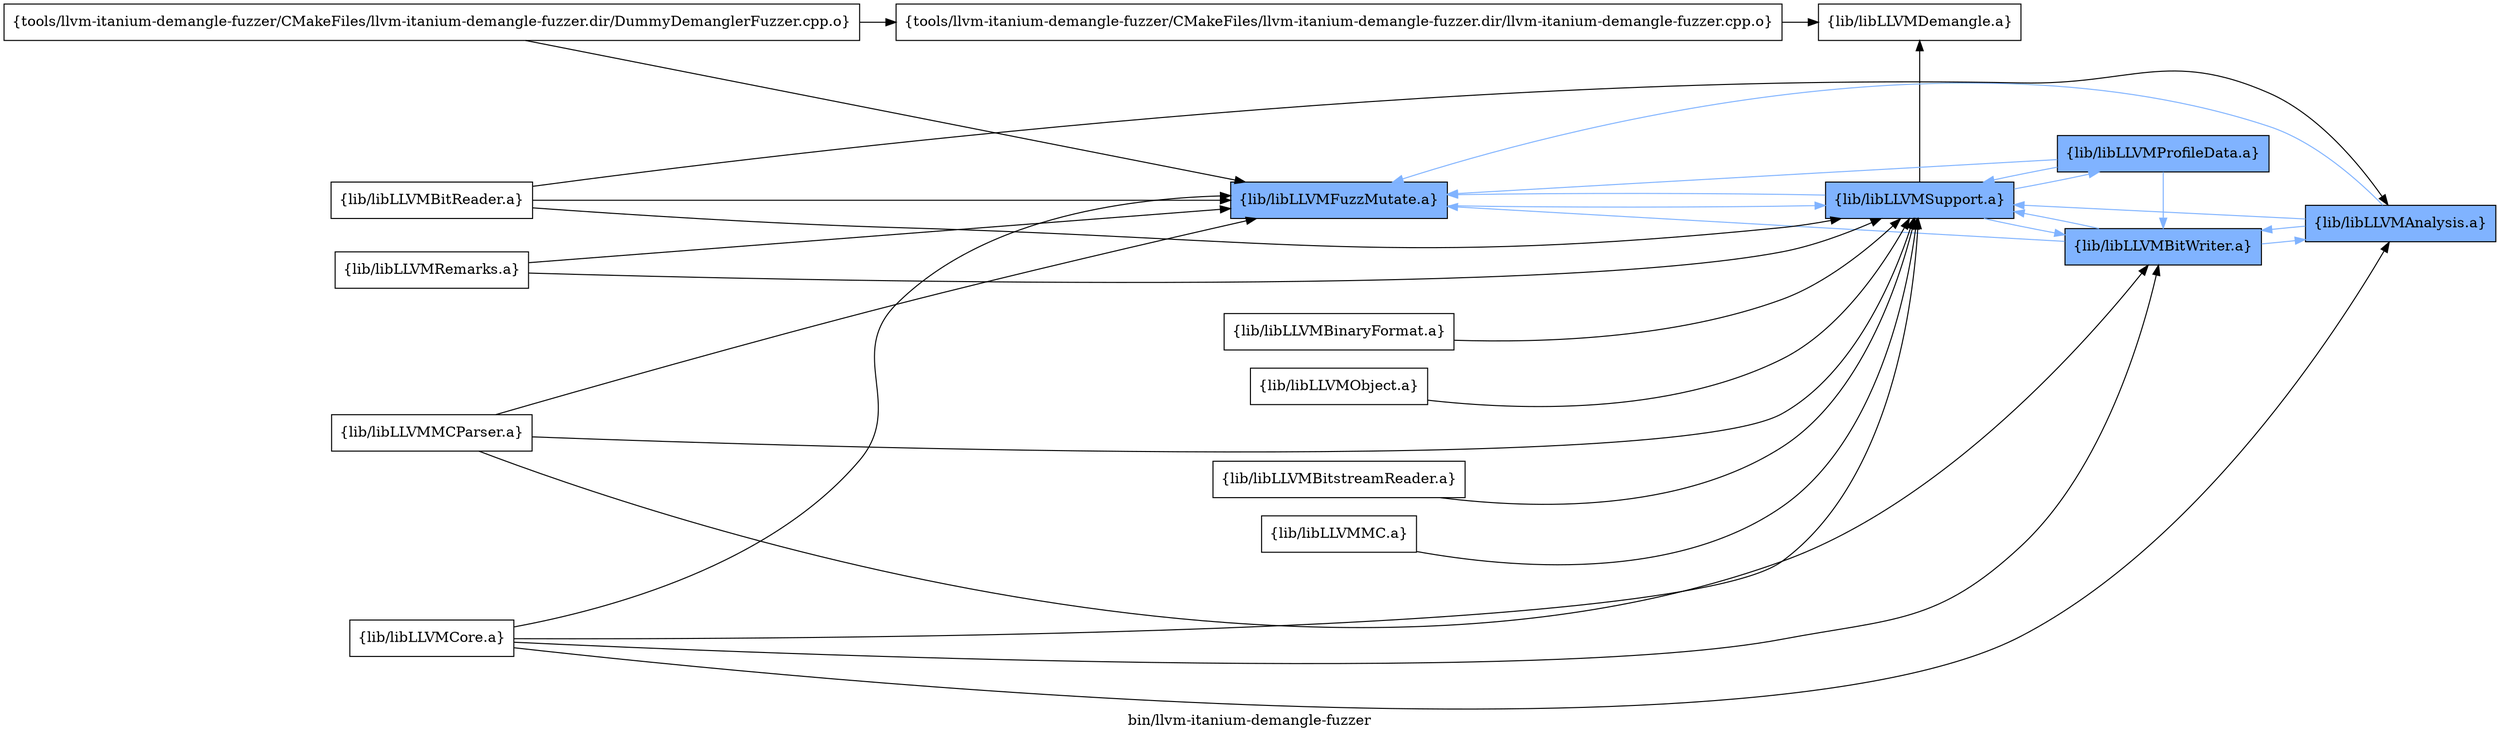 digraph "bin/llvm-itanium-demangle-fuzzer" {
	label="bin/llvm-itanium-demangle-fuzzer";
	rankdir=LR;
	{ rank=same; Node0x560754d8fe08;  }
	{ rank=same; Node0x560754d902b8; Node0x560754d8ba88;  }
	{ rank=same; Node0x560754d8bf88; Node0x560754d8e008;  }
	{ rank=same; Node0x560754d8e508; Node0x560754d8f688;  }

	Node0x560754d8fe08 [shape=record,shape=box,group=0,label="{tools/llvm-itanium-demangle-fuzzer/CMakeFiles/llvm-itanium-demangle-fuzzer.dir/DummyDemanglerFuzzer.cpp.o}"];
	Node0x560754d8fe08 -> Node0x560754d902b8;
	Node0x560754d8fe08 -> Node0x560754d8ba88;
	Node0x560754d902b8 [shape=record,shape=box,group=0,label="{tools/llvm-itanium-demangle-fuzzer/CMakeFiles/llvm-itanium-demangle-fuzzer.dir/llvm-itanium-demangle-fuzzer.cpp.o}"];
	Node0x560754d902b8 -> Node0x560754d8bf88;
	Node0x560754d8ba88 [shape=record,shape=box,group=1,style=filled,fillcolor="0.600000 0.5 1",label="{lib/libLLVMFuzzMutate.a}"];
	Node0x560754d8ba88 -> Node0x560754d8e008[color="0.600000 0.5 1"];
	Node0x560754d8bf88 [shape=record,shape=box,group=0,label="{lib/libLLVMDemangle.a}"];
	Node0x560754d8e008 [shape=record,shape=box,group=1,style=filled,fillcolor="0.600000 0.5 1",label="{lib/libLLVMSupport.a}"];
	Node0x560754d8e008 -> Node0x560754d8ba88[color="0.600000 0.5 1"];
	Node0x560754d8e008 -> Node0x560754d8e508[color="0.600000 0.5 1"];
	Node0x560754d8e008 -> Node0x560754d8bf88;
	Node0x560754d8e008 -> Node0x560754d8f688[color="0.600000 0.5 1"];
	Node0x560754d8e508 [shape=record,shape=box,group=1,style=filled,fillcolor="0.600000 0.5 1",label="{lib/libLLVMBitWriter.a}"];
	Node0x560754d8e508 -> Node0x560754d8ba88[color="0.600000 0.5 1"];
	Node0x560754d8e508 -> Node0x560754d8e008[color="0.600000 0.5 1"];
	Node0x560754d8e508 -> Node0x560754d8db08[color="0.600000 0.5 1"];
	Node0x560754d8db08 [shape=record,shape=box,group=1,style=filled,fillcolor="0.600000 0.5 1",label="{lib/libLLVMAnalysis.a}"];
	Node0x560754d8db08 -> Node0x560754d8e008[color="0.600000 0.5 1"];
	Node0x560754d8db08 -> Node0x560754d8ba88[color="0.600000 0.5 1"];
	Node0x560754d8db08 -> Node0x560754d8e508[color="0.600000 0.5 1"];
	Node0x560754d90a88 [shape=record,shape=box,group=0,label="{lib/libLLVMObject.a}"];
	Node0x560754d90a88 -> Node0x560754d8e008;
	Node0x560754d90f88 [shape=record,shape=box,group=0,label="{lib/libLLVMBitReader.a}"];
	Node0x560754d90f88 -> Node0x560754d8ba88;
	Node0x560754d90f88 -> Node0x560754d8e008;
	Node0x560754d90f88 -> Node0x560754d8db08;
	Node0x560754d91578 [shape=record,shape=box,group=0,label="{lib/libLLVMMCParser.a}"];
	Node0x560754d91578 -> Node0x560754d8ba88;
	Node0x560754d91578 -> Node0x560754d8e008;
	Node0x560754d91578 -> Node0x560754d8e508;
	Node0x560754d8f688 [shape=record,shape=box,group=1,style=filled,fillcolor="0.600000 0.5 1",label="{lib/libLLVMProfileData.a}"];
	Node0x560754d8f688 -> Node0x560754d8ba88[color="0.600000 0.5 1"];
	Node0x560754d8f688 -> Node0x560754d8e008[color="0.600000 0.5 1"];
	Node0x560754d8f688 -> Node0x560754d8e508[color="0.600000 0.5 1"];
	Node0x560754d8f4a8 [shape=record,shape=box,group=0,label="{lib/libLLVMCore.a}"];
	Node0x560754d8f4a8 -> Node0x560754d8e008;
	Node0x560754d8f4a8 -> Node0x560754d8ba88;
	Node0x560754d8f4a8 -> Node0x560754d8db08;
	Node0x560754d8f4a8 -> Node0x560754d8e508;
	Node0x560754d90268 [shape=record,shape=box,group=0,label="{lib/libLLVMRemarks.a}"];
	Node0x560754d90268 -> Node0x560754d8e008;
	Node0x560754d90268 -> Node0x560754d8ba88;
	Node0x560754d8fcc8 [shape=record,shape=box,group=0,label="{lib/libLLVMBitstreamReader.a}"];
	Node0x560754d8fcc8 -> Node0x560754d8e008;
	Node0x560754d89878 [shape=record,shape=box,group=0,label="{lib/libLLVMMC.a}"];
	Node0x560754d89878 -> Node0x560754d8e008;
	Node0x560754d88ec8 [shape=record,shape=box,group=0,label="{lib/libLLVMBinaryFormat.a}"];
	Node0x560754d88ec8 -> Node0x560754d8e008;
}

